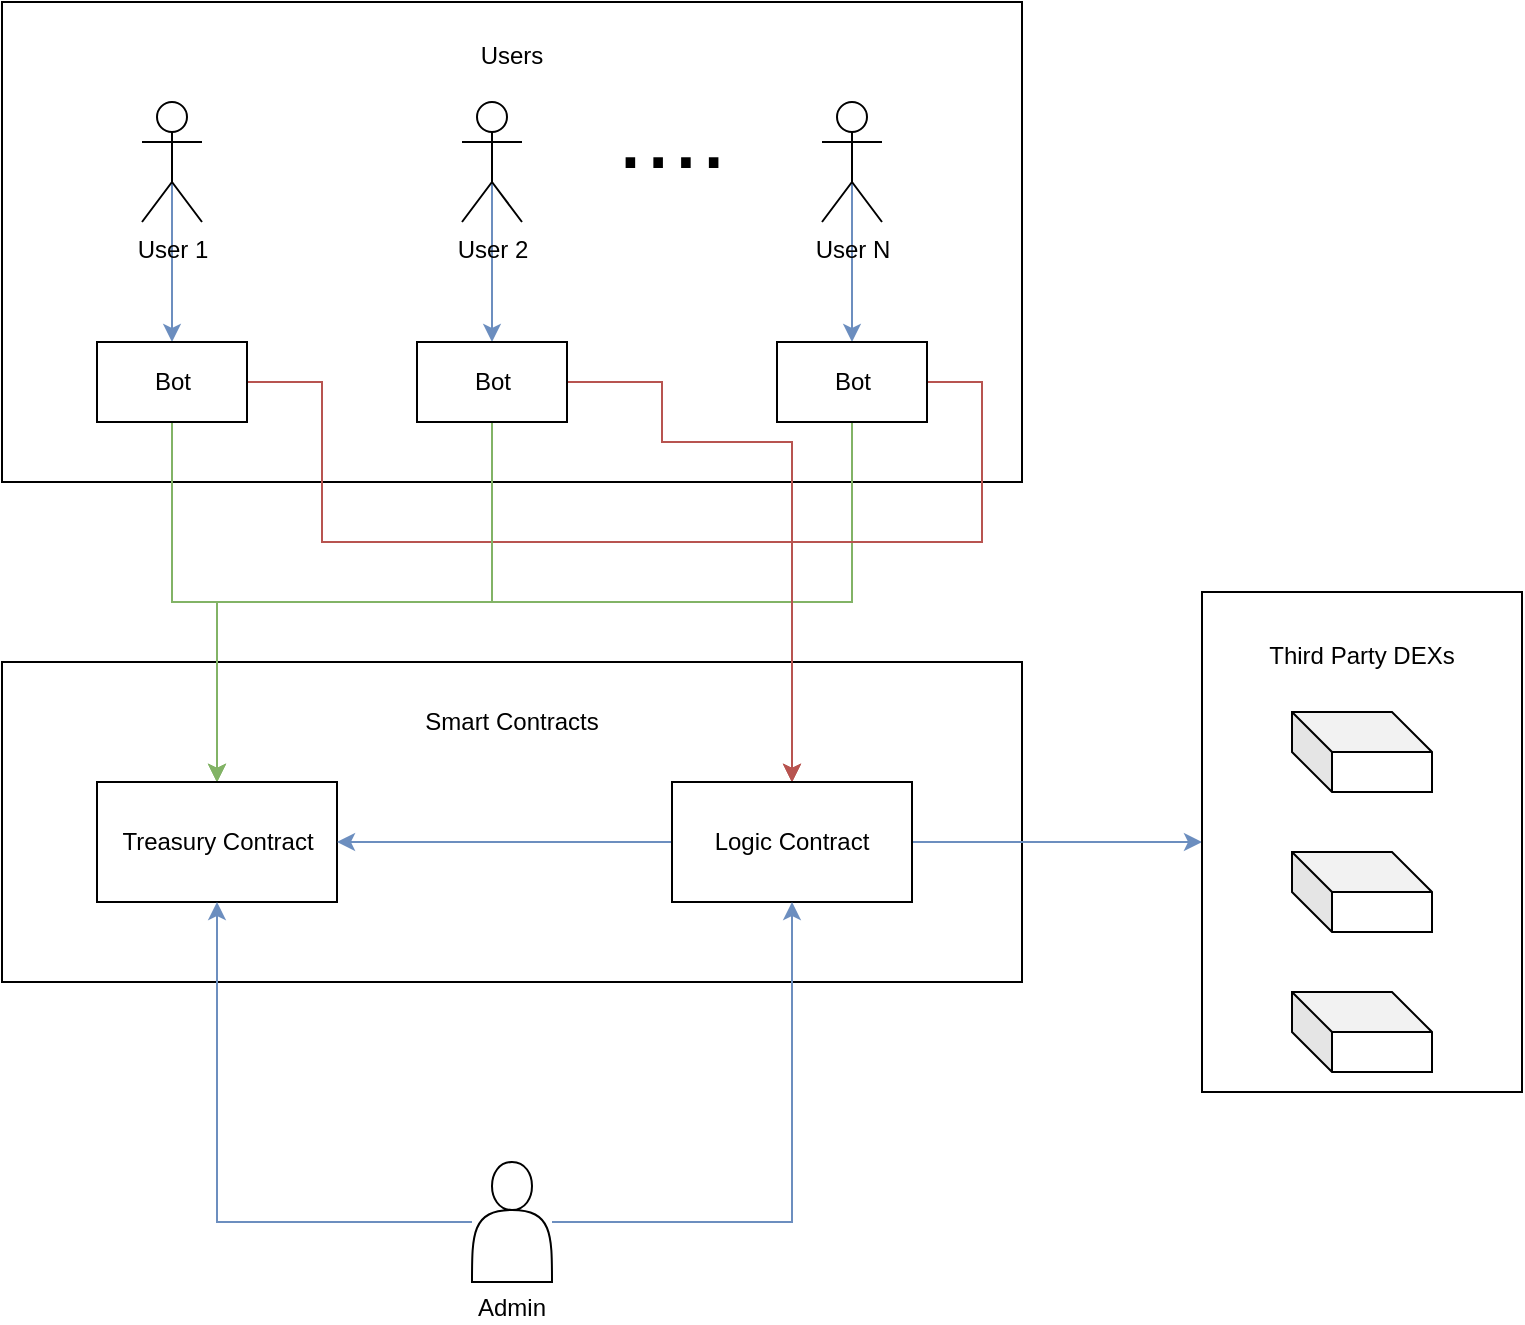<mxfile version="21.8.0" type="github">
  <diagram name="Page-1" id="dctfWg3JQA2ZFK_alG4q">
    <mxGraphModel dx="1239" dy="1171" grid="1" gridSize="10" guides="1" tooltips="1" connect="1" arrows="1" fold="1" page="1" pageScale="1" pageWidth="850" pageHeight="1100" math="0" shadow="0">
      <root>
        <mxCell id="0" />
        <mxCell id="1" parent="0" />
        <mxCell id="bM_e9hs_1R6WYNVjAEv2-25" value="Smart Contracts&lt;br&gt;&lt;br&gt;&lt;br&gt;&lt;br&gt;&lt;br&gt;&lt;br&gt;&lt;br&gt;&lt;br&gt;" style="rounded=0;whiteSpace=wrap;html=1;" vertex="1" parent="1">
          <mxGeometry x="90" y="420" width="510" height="160" as="geometry" />
        </mxCell>
        <mxCell id="bM_e9hs_1R6WYNVjAEv2-6" value="Users&lt;br&gt;&lt;br&gt;&lt;br&gt;&lt;br&gt;&lt;br&gt;&lt;br&gt;&lt;br&gt;&lt;br&gt;&lt;br&gt;&lt;br&gt;&lt;br&gt;&lt;br&gt;&lt;br&gt;&lt;br&gt;" style="rounded=0;whiteSpace=wrap;html=1;" vertex="1" parent="1">
          <mxGeometry x="90" y="90" width="510" height="240" as="geometry" />
        </mxCell>
        <mxCell id="bM_e9hs_1R6WYNVjAEv2-12" style="edgeStyle=orthogonalEdgeStyle;rounded=0;orthogonalLoop=1;jettySize=auto;html=1;exitX=0.5;exitY=0.5;exitDx=0;exitDy=0;exitPerimeter=0;entryX=0.5;entryY=0;entryDx=0;entryDy=0;fillColor=#dae8fc;strokeColor=#6c8ebf;" edge="1" parent="1" source="bM_e9hs_1R6WYNVjAEv2-1" target="bM_e9hs_1R6WYNVjAEv2-9">
          <mxGeometry relative="1" as="geometry" />
        </mxCell>
        <mxCell id="bM_e9hs_1R6WYNVjAEv2-1" value="User 1" style="shape=umlActor;verticalLabelPosition=bottom;verticalAlign=top;html=1;outlineConnect=0;" vertex="1" parent="1">
          <mxGeometry x="160" y="140" width="30" height="60" as="geometry" />
        </mxCell>
        <mxCell id="bM_e9hs_1R6WYNVjAEv2-13" style="edgeStyle=orthogonalEdgeStyle;rounded=0;orthogonalLoop=1;jettySize=auto;html=1;exitX=0.5;exitY=0.5;exitDx=0;exitDy=0;exitPerimeter=0;entryX=0.5;entryY=0;entryDx=0;entryDy=0;fillColor=#dae8fc;strokeColor=#6c8ebf;" edge="1" parent="1" source="bM_e9hs_1R6WYNVjAEv2-2" target="bM_e9hs_1R6WYNVjAEv2-10">
          <mxGeometry relative="1" as="geometry" />
        </mxCell>
        <mxCell id="bM_e9hs_1R6WYNVjAEv2-2" value="User 2" style="shape=umlActor;verticalLabelPosition=bottom;verticalAlign=top;html=1;outlineConnect=0;" vertex="1" parent="1">
          <mxGeometry x="320" y="140" width="30" height="60" as="geometry" />
        </mxCell>
        <mxCell id="bM_e9hs_1R6WYNVjAEv2-14" style="edgeStyle=orthogonalEdgeStyle;rounded=0;orthogonalLoop=1;jettySize=auto;html=1;exitX=0.5;exitY=0.5;exitDx=0;exitDy=0;exitPerimeter=0;fillColor=#dae8fc;strokeColor=#6c8ebf;" edge="1" parent="1" source="bM_e9hs_1R6WYNVjAEv2-3" target="bM_e9hs_1R6WYNVjAEv2-11">
          <mxGeometry relative="1" as="geometry" />
        </mxCell>
        <mxCell id="bM_e9hs_1R6WYNVjAEv2-3" value="User N" style="shape=umlActor;verticalLabelPosition=bottom;verticalAlign=top;html=1;outlineConnect=0;" vertex="1" parent="1">
          <mxGeometry x="500" y="140" width="30" height="60" as="geometry" />
        </mxCell>
        <mxCell id="bM_e9hs_1R6WYNVjAEv2-8" value="...." style="text;html=1;strokeColor=none;fillColor=none;align=center;verticalAlign=middle;whiteSpace=wrap;rounded=0;fontSize=50;" vertex="1" parent="1">
          <mxGeometry x="395" y="140" width="60" height="30" as="geometry" />
        </mxCell>
        <mxCell id="bM_e9hs_1R6WYNVjAEv2-23" style="edgeStyle=orthogonalEdgeStyle;rounded=0;orthogonalLoop=1;jettySize=auto;html=1;exitX=0.5;exitY=1;exitDx=0;exitDy=0;fillColor=#d5e8d4;strokeColor=#82b366;" edge="1" parent="1" source="bM_e9hs_1R6WYNVjAEv2-9" target="bM_e9hs_1R6WYNVjAEv2-15">
          <mxGeometry relative="1" as="geometry" />
        </mxCell>
        <mxCell id="bM_e9hs_1R6WYNVjAEv2-27" style="edgeStyle=orthogonalEdgeStyle;rounded=0;orthogonalLoop=1;jettySize=auto;html=1;exitX=1;exitY=0.5;exitDx=0;exitDy=0;fillColor=#f8cecc;strokeColor=#b85450;" edge="1" parent="1" source="bM_e9hs_1R6WYNVjAEv2-9" target="bM_e9hs_1R6WYNVjAEv2-16">
          <mxGeometry relative="1" as="geometry">
            <Array as="points">
              <mxPoint x="250" y="280" />
              <mxPoint x="250" y="360" />
              <mxPoint x="485" y="360" />
            </Array>
          </mxGeometry>
        </mxCell>
        <mxCell id="bM_e9hs_1R6WYNVjAEv2-9" value="Bot" style="rounded=0;whiteSpace=wrap;html=1;" vertex="1" parent="1">
          <mxGeometry x="137.5" y="260" width="75" height="40" as="geometry" />
        </mxCell>
        <mxCell id="bM_e9hs_1R6WYNVjAEv2-24" style="edgeStyle=orthogonalEdgeStyle;rounded=0;orthogonalLoop=1;jettySize=auto;html=1;exitX=0.5;exitY=1;exitDx=0;exitDy=0;entryX=0.5;entryY=0;entryDx=0;entryDy=0;fillColor=#d5e8d4;strokeColor=#82b366;" edge="1" parent="1" source="bM_e9hs_1R6WYNVjAEv2-10" target="bM_e9hs_1R6WYNVjAEv2-15">
          <mxGeometry relative="1" as="geometry" />
        </mxCell>
        <mxCell id="bM_e9hs_1R6WYNVjAEv2-28" style="edgeStyle=orthogonalEdgeStyle;rounded=0;orthogonalLoop=1;jettySize=auto;html=1;exitX=1;exitY=0.5;exitDx=0;exitDy=0;entryX=0.5;entryY=0;entryDx=0;entryDy=0;fillColor=#f8cecc;strokeColor=#b85450;" edge="1" parent="1" source="bM_e9hs_1R6WYNVjAEv2-10" target="bM_e9hs_1R6WYNVjAEv2-16">
          <mxGeometry relative="1" as="geometry">
            <Array as="points">
              <mxPoint x="420" y="280" />
              <mxPoint x="420" y="310" />
              <mxPoint x="485" y="310" />
            </Array>
          </mxGeometry>
        </mxCell>
        <mxCell id="bM_e9hs_1R6WYNVjAEv2-10" value="Bot" style="rounded=0;whiteSpace=wrap;html=1;" vertex="1" parent="1">
          <mxGeometry x="297.5" y="260" width="75" height="40" as="geometry" />
        </mxCell>
        <mxCell id="bM_e9hs_1R6WYNVjAEv2-21" style="edgeStyle=orthogonalEdgeStyle;rounded=0;orthogonalLoop=1;jettySize=auto;html=1;exitX=0.5;exitY=1;exitDx=0;exitDy=0;entryX=0.5;entryY=0;entryDx=0;entryDy=0;fillColor=#d5e8d4;strokeColor=#82b366;" edge="1" parent="1" source="bM_e9hs_1R6WYNVjAEv2-11" target="bM_e9hs_1R6WYNVjAEv2-15">
          <mxGeometry relative="1" as="geometry">
            <mxPoint x="200" y="390" as="targetPoint" />
            <Array as="points">
              <mxPoint x="515" y="390" />
              <mxPoint x="198" y="390" />
            </Array>
          </mxGeometry>
        </mxCell>
        <mxCell id="bM_e9hs_1R6WYNVjAEv2-29" style="edgeStyle=orthogonalEdgeStyle;rounded=0;orthogonalLoop=1;jettySize=auto;html=1;entryX=0.5;entryY=0;entryDx=0;entryDy=0;fillColor=#f8cecc;strokeColor=#b85450;" edge="1" parent="1" source="bM_e9hs_1R6WYNVjAEv2-11" target="bM_e9hs_1R6WYNVjAEv2-16">
          <mxGeometry relative="1" as="geometry">
            <Array as="points">
              <mxPoint x="580" y="280" />
              <mxPoint x="580" y="360" />
              <mxPoint x="485" y="360" />
            </Array>
          </mxGeometry>
        </mxCell>
        <mxCell id="bM_e9hs_1R6WYNVjAEv2-11" value="Bot" style="rounded=0;whiteSpace=wrap;html=1;" vertex="1" parent="1">
          <mxGeometry x="477.5" y="260" width="75" height="40" as="geometry" />
        </mxCell>
        <mxCell id="bM_e9hs_1R6WYNVjAEv2-15" value="Treasury Contract" style="rounded=0;whiteSpace=wrap;html=1;" vertex="1" parent="1">
          <mxGeometry x="137.5" y="480" width="120" height="60" as="geometry" />
        </mxCell>
        <mxCell id="bM_e9hs_1R6WYNVjAEv2-18" style="edgeStyle=orthogonalEdgeStyle;rounded=0;orthogonalLoop=1;jettySize=auto;html=1;exitX=0;exitY=0.5;exitDx=0;exitDy=0;fillColor=#dae8fc;strokeColor=#6c8ebf;" edge="1" parent="1" source="bM_e9hs_1R6WYNVjAEv2-16" target="bM_e9hs_1R6WYNVjAEv2-15">
          <mxGeometry relative="1" as="geometry" />
        </mxCell>
        <mxCell id="bM_e9hs_1R6WYNVjAEv2-34" style="edgeStyle=orthogonalEdgeStyle;rounded=0;orthogonalLoop=1;jettySize=auto;html=1;entryX=0;entryY=0.5;entryDx=0;entryDy=0;fillColor=#dae8fc;strokeColor=#6c8ebf;" edge="1" parent="1" source="bM_e9hs_1R6WYNVjAEv2-16" target="bM_e9hs_1R6WYNVjAEv2-30">
          <mxGeometry relative="1" as="geometry" />
        </mxCell>
        <mxCell id="bM_e9hs_1R6WYNVjAEv2-16" value="Logic Contract" style="rounded=0;whiteSpace=wrap;html=1;" vertex="1" parent="1">
          <mxGeometry x="425" y="480" width="120" height="60" as="geometry" />
        </mxCell>
        <mxCell id="bM_e9hs_1R6WYNVjAEv2-35" value="" style="group" vertex="1" connectable="0" parent="1">
          <mxGeometry x="690" y="385" width="160" height="250" as="geometry" />
        </mxCell>
        <mxCell id="bM_e9hs_1R6WYNVjAEv2-30" value="Third Party DEXs&lt;br&gt;&lt;br&gt;&lt;br&gt;&lt;br&gt;&lt;br&gt;&lt;br&gt;&lt;br&gt;&lt;br&gt;&lt;br&gt;&lt;br&gt;&lt;br&gt;&lt;br&gt;&lt;br&gt;&lt;br&gt;" style="rounded=0;whiteSpace=wrap;html=1;" vertex="1" parent="bM_e9hs_1R6WYNVjAEv2-35">
          <mxGeometry width="160" height="250" as="geometry" />
        </mxCell>
        <mxCell id="bM_e9hs_1R6WYNVjAEv2-31" value="" style="shape=cube;whiteSpace=wrap;html=1;boundedLbl=1;backgroundOutline=1;darkOpacity=0.05;darkOpacity2=0.1;size=20;" vertex="1" parent="bM_e9hs_1R6WYNVjAEv2-35">
          <mxGeometry x="45" y="60" width="70" height="40" as="geometry" />
        </mxCell>
        <mxCell id="bM_e9hs_1R6WYNVjAEv2-32" value="" style="shape=cube;whiteSpace=wrap;html=1;boundedLbl=1;backgroundOutline=1;darkOpacity=0.05;darkOpacity2=0.1;size=20;" vertex="1" parent="bM_e9hs_1R6WYNVjAEv2-35">
          <mxGeometry x="45" y="130" width="70" height="40" as="geometry" />
        </mxCell>
        <mxCell id="bM_e9hs_1R6WYNVjAEv2-33" value="" style="shape=cube;whiteSpace=wrap;html=1;boundedLbl=1;backgroundOutline=1;darkOpacity=0.05;darkOpacity2=0.1;size=20;" vertex="1" parent="bM_e9hs_1R6WYNVjAEv2-35">
          <mxGeometry x="45" y="200" width="70" height="40" as="geometry" />
        </mxCell>
        <mxCell id="bM_e9hs_1R6WYNVjAEv2-38" style="edgeStyle=orthogonalEdgeStyle;rounded=0;orthogonalLoop=1;jettySize=auto;html=1;entryX=0.5;entryY=1;entryDx=0;entryDy=0;fillColor=#dae8fc;strokeColor=#6c8ebf;" edge="1" parent="1" source="bM_e9hs_1R6WYNVjAEv2-37" target="bM_e9hs_1R6WYNVjAEv2-15">
          <mxGeometry relative="1" as="geometry" />
        </mxCell>
        <mxCell id="bM_e9hs_1R6WYNVjAEv2-39" style="edgeStyle=orthogonalEdgeStyle;rounded=0;orthogonalLoop=1;jettySize=auto;html=1;entryX=0.5;entryY=1;entryDx=0;entryDy=0;fillColor=#dae8fc;strokeColor=#6c8ebf;" edge="1" parent="1" source="bM_e9hs_1R6WYNVjAEv2-37" target="bM_e9hs_1R6WYNVjAEv2-16">
          <mxGeometry relative="1" as="geometry" />
        </mxCell>
        <mxCell id="bM_e9hs_1R6WYNVjAEv2-37" value="&lt;br&gt;&lt;br&gt;&lt;br&gt;&lt;br&gt;&lt;br&gt;&lt;br&gt;Admin" style="shape=actor;whiteSpace=wrap;html=1;" vertex="1" parent="1">
          <mxGeometry x="325" y="670" width="40" height="60" as="geometry" />
        </mxCell>
      </root>
    </mxGraphModel>
  </diagram>
</mxfile>
